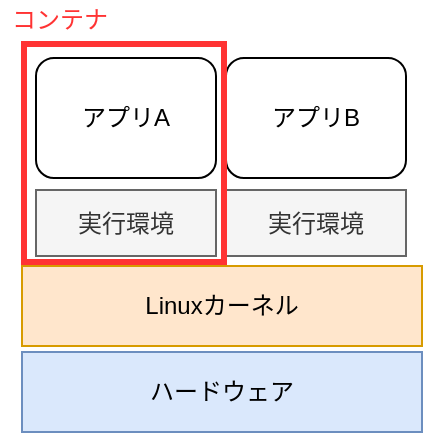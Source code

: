<mxfile version="12.5.5" type="github">
  <diagram id="x4vuEY9rLKHHlELnsAPK" name="ページ1">
    <mxGraphModel dx="862" dy="401" grid="1" gridSize="10" guides="1" tooltips="1" connect="1" arrows="1" fold="1" page="1" pageScale="1" pageWidth="690" pageHeight="980" math="0" shadow="0">
      <root>
        <mxCell id="0"/>
        <mxCell id="1" parent="0"/>
        <mxCell id="TgnA66K3zzRxXvc7JwfN-1" value="ハードウェア" style="rounded=0;whiteSpace=wrap;html=1;fillColor=#dae8fc;strokeColor=#6c8ebf;" vertex="1" parent="1">
          <mxGeometry x="200" y="201" width="200" height="40" as="geometry"/>
        </mxCell>
        <mxCell id="TgnA66K3zzRxXvc7JwfN-2" value="Linuxカーネル" style="rounded=0;whiteSpace=wrap;html=1;fillColor=#ffe6cc;strokeColor=#d79b00;" vertex="1" parent="1">
          <mxGeometry x="200" y="158" width="200" height="40" as="geometry"/>
        </mxCell>
        <mxCell id="TgnA66K3zzRxXvc7JwfN-3" value="実行環境" style="rounded=0;whiteSpace=wrap;html=1;fillColor=#f5f5f5;strokeColor=#666666;fontColor=#333333;" vertex="1" parent="1">
          <mxGeometry x="207" y="120" width="90" height="33" as="geometry"/>
        </mxCell>
        <mxCell id="TgnA66K3zzRxXvc7JwfN-5" value="実行環境" style="rounded=0;whiteSpace=wrap;html=1;fillColor=#f5f5f5;strokeColor=#666666;fontColor=#333333;" vertex="1" parent="1">
          <mxGeometry x="302" y="120" width="90" height="33" as="geometry"/>
        </mxCell>
        <mxCell id="TgnA66K3zzRxXvc7JwfN-11" value="アプリA" style="rounded=1;whiteSpace=wrap;html=1;fillColor=#ffffff;" vertex="1" parent="1">
          <mxGeometry x="207" y="54" width="90" height="60" as="geometry"/>
        </mxCell>
        <mxCell id="TgnA66K3zzRxXvc7JwfN-12" value="アプリB" style="rounded=1;whiteSpace=wrap;html=1;fillColor=#ffffff;" vertex="1" parent="1">
          <mxGeometry x="302" y="54" width="90" height="60" as="geometry"/>
        </mxCell>
        <mxCell id="TgnA66K3zzRxXvc7JwfN-13" value="" style="rounded=0;whiteSpace=wrap;html=1;fillColor=none;strokeWidth=3;strokeColor=#FF3333;" vertex="1" parent="1">
          <mxGeometry x="201" y="47" width="100" height="109" as="geometry"/>
        </mxCell>
        <mxCell id="TgnA66K3zzRxXvc7JwfN-14" value="コンテナ" style="text;html=1;strokeColor=none;fillColor=none;align=center;verticalAlign=middle;whiteSpace=wrap;rounded=0;fontColor=#FF3333;" vertex="1" parent="1">
          <mxGeometry x="189" y="25" width="60" height="20" as="geometry"/>
        </mxCell>
      </root>
    </mxGraphModel>
  </diagram>
</mxfile>
